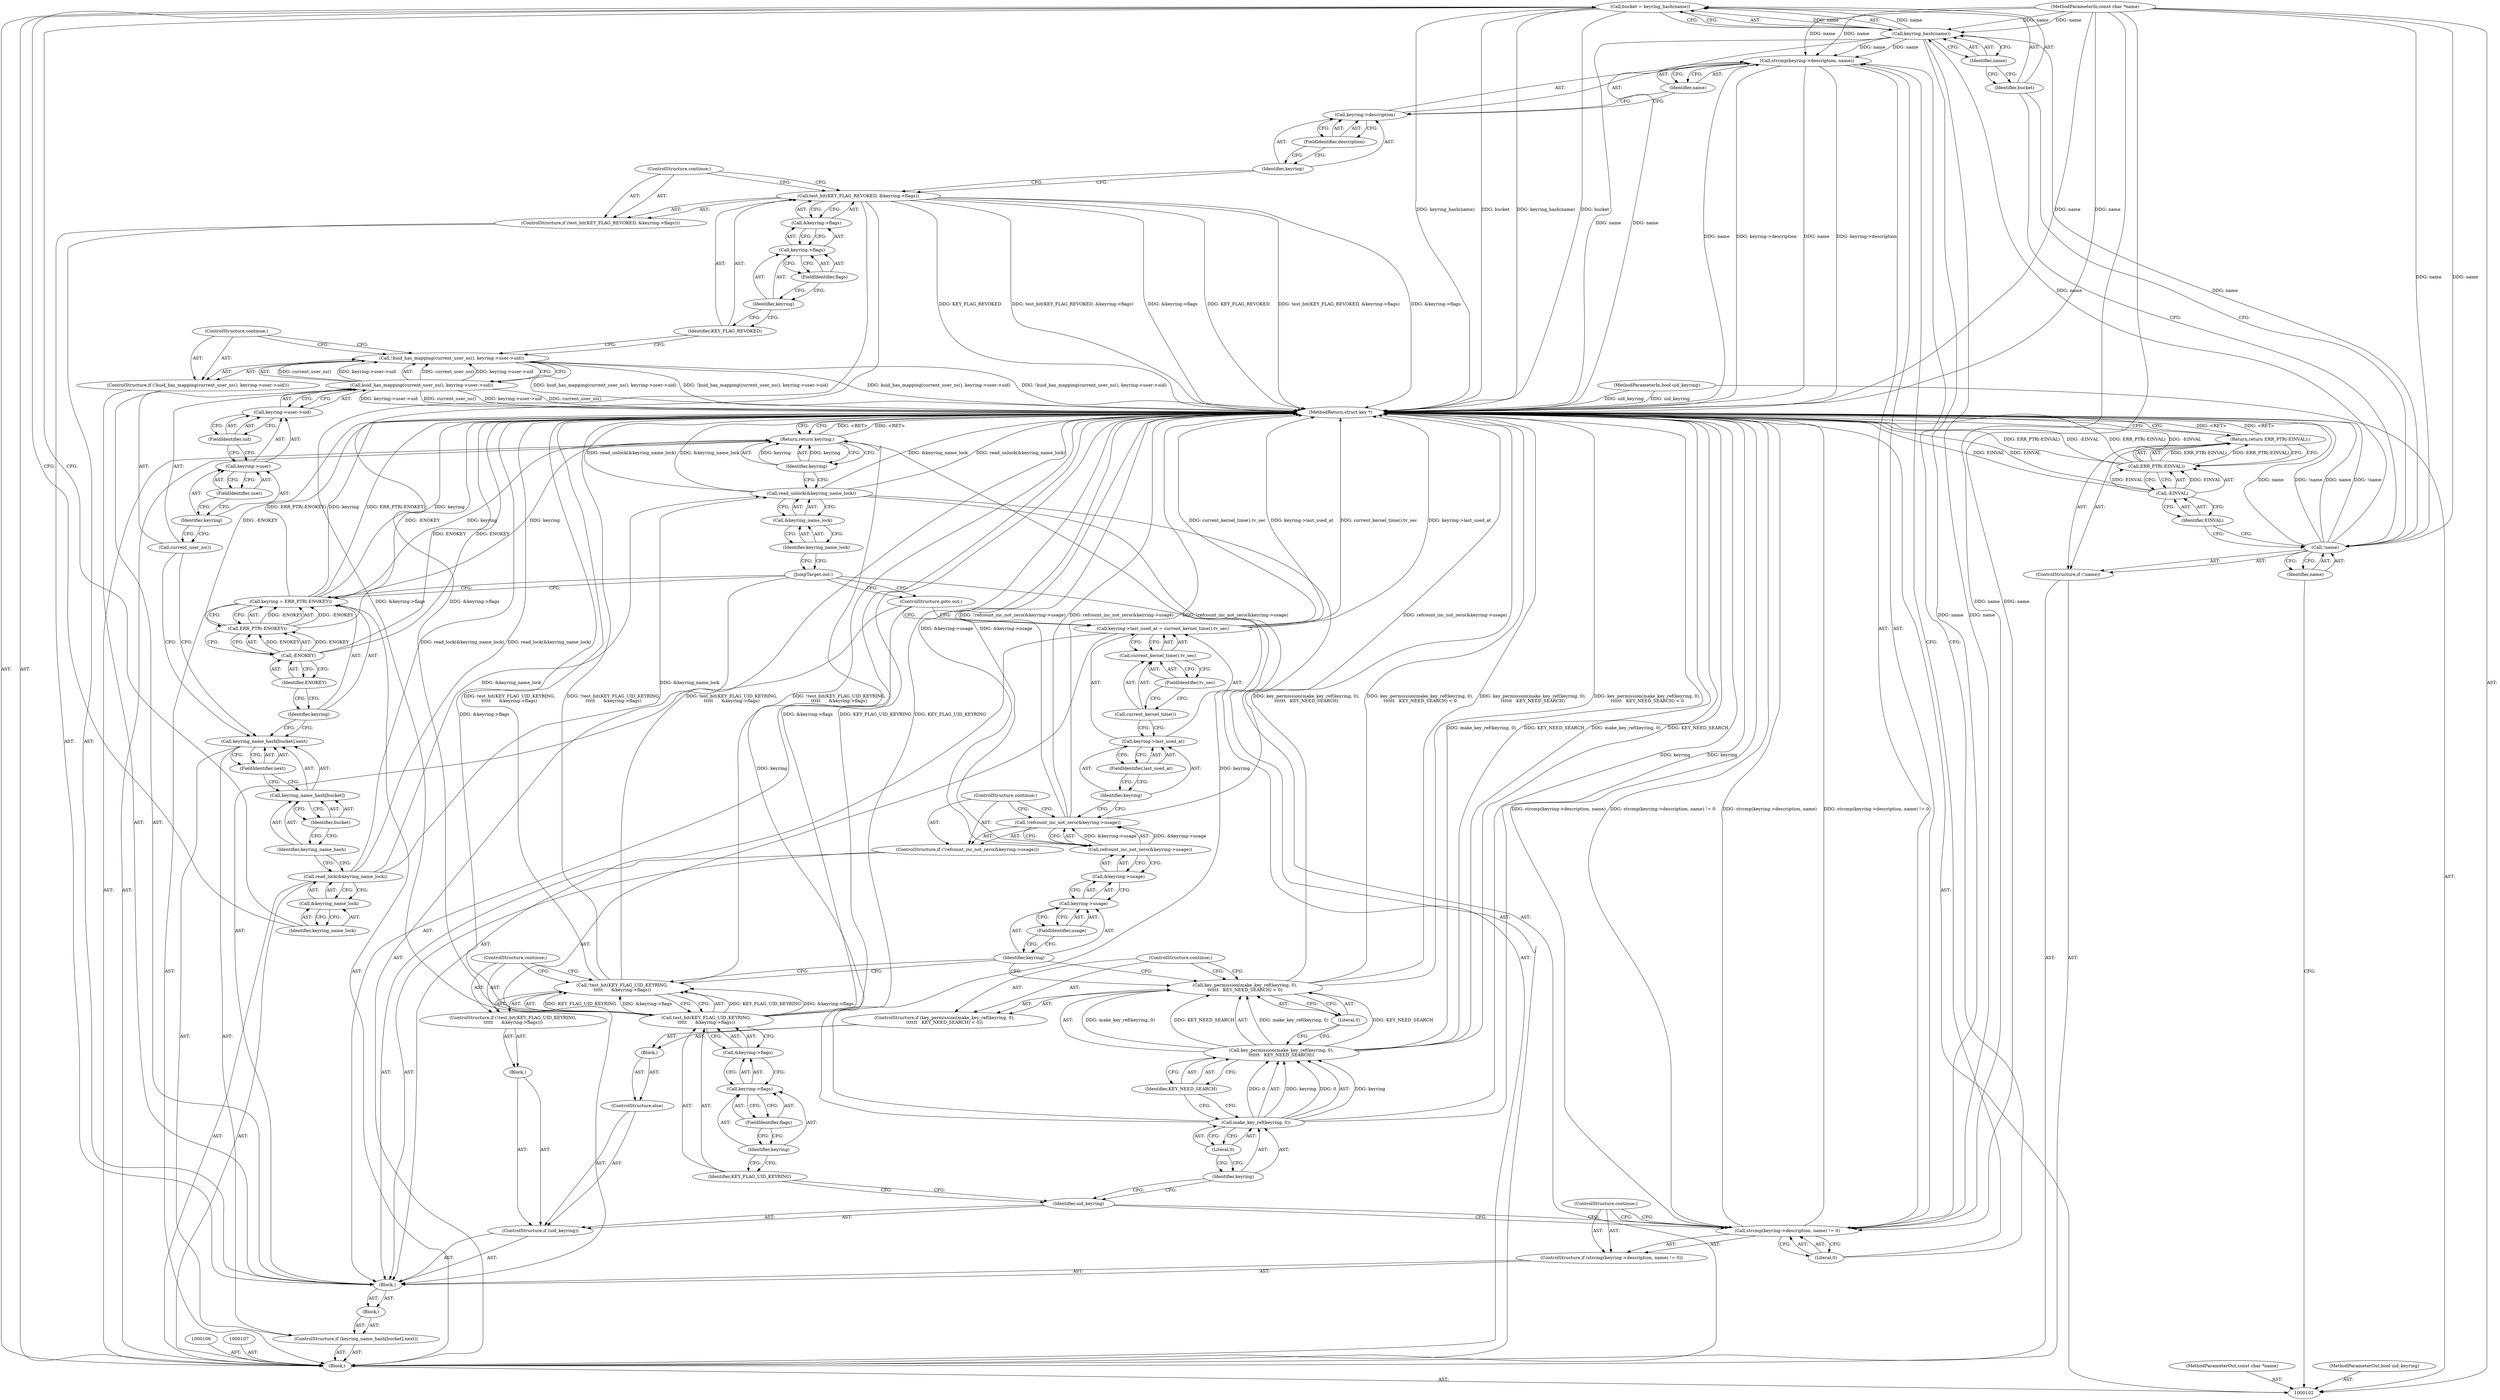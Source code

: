 digraph "0_linux_237bbd29f7a049d310d907f4b2716a7feef9abf3_0" {
"1000115" [label="(Call,bucket = keyring_hash(name))"];
"1000116" [label="(Identifier,bucket)"];
"1000117" [label="(Call,keyring_hash(name))"];
"1000118" [label="(Identifier,name)"];
"1000119" [label="(Call,read_lock(&keyring_name_lock))"];
"1000120" [label="(Call,&keyring_name_lock)"];
"1000121" [label="(Identifier,keyring_name_lock)"];
"1000122" [label="(ControlStructure,if (keyring_name_hash[bucket].next))"];
"1000126" [label="(Identifier,bucket)"];
"1000127" [label="(FieldIdentifier,next)"];
"1000128" [label="(Block,)"];
"1000123" [label="(Call,keyring_name_hash[bucket].next)"];
"1000124" [label="(Call,keyring_name_hash[bucket])"];
"1000125" [label="(Identifier,keyring_name_hash)"];
"1000207" [label="(MethodReturn,struct key *)"];
"1000103" [label="(MethodParameterIn,const char *name)"];
"1000308" [label="(MethodParameterOut,const char *name)"];
"1000104" [label="(MethodParameterIn,bool uid_keyring)"];
"1000309" [label="(MethodParameterOut,bool uid_keyring)"];
"1000129" [label="(Block,)"];
"1000133" [label="(Call,current_user_ns())"];
"1000130" [label="(ControlStructure,if (!kuid_has_mapping(current_user_ns(), keyring->user->uid)))"];
"1000134" [label="(Call,keyring->user->uid)"];
"1000135" [label="(Call,keyring->user)"];
"1000136" [label="(Identifier,keyring)"];
"1000137" [label="(FieldIdentifier,user)"];
"1000138" [label="(FieldIdentifier,uid)"];
"1000131" [label="(Call,!kuid_has_mapping(current_user_ns(), keyring->user->uid))"];
"1000132" [label="(Call,kuid_has_mapping(current_user_ns(), keyring->user->uid))"];
"1000139" [label="(ControlStructure,continue;)"];
"1000142" [label="(Identifier,KEY_FLAG_REVOKED)"];
"1000140" [label="(ControlStructure,if (test_bit(KEY_FLAG_REVOKED, &keyring->flags)))"];
"1000143" [label="(Call,&keyring->flags)"];
"1000144" [label="(Call,keyring->flags)"];
"1000145" [label="(Identifier,keyring)"];
"1000146" [label="(FieldIdentifier,flags)"];
"1000141" [label="(Call,test_bit(KEY_FLAG_REVOKED, &keyring->flags))"];
"1000147" [label="(ControlStructure,continue;)"];
"1000151" [label="(Call,keyring->description)"];
"1000152" [label="(Identifier,keyring)"];
"1000153" [label="(FieldIdentifier,description)"];
"1000154" [label="(Identifier,name)"];
"1000148" [label="(ControlStructure,if (strcmp(keyring->description, name) != 0))"];
"1000155" [label="(Literal,0)"];
"1000149" [label="(Call,strcmp(keyring->description, name) != 0)"];
"1000150" [label="(Call,strcmp(keyring->description, name))"];
"1000156" [label="(ControlStructure,continue;)"];
"1000105" [label="(Block,)"];
"1000159" [label="(Block,)"];
"1000157" [label="(ControlStructure,if (uid_keyring))"];
"1000158" [label="(Identifier,uid_keyring)"];
"1000163" [label="(Identifier,KEY_FLAG_UID_KEYRING)"];
"1000160" [label="(ControlStructure,if (!test_bit(KEY_FLAG_UID_KEYRING,\n\t\t\t\t\t      &keyring->flags)))"];
"1000161" [label="(Call,!test_bit(KEY_FLAG_UID_KEYRING,\n\t\t\t\t\t      &keyring->flags))"];
"1000162" [label="(Call,test_bit(KEY_FLAG_UID_KEYRING,\n\t\t\t\t\t      &keyring->flags))"];
"1000164" [label="(Call,&keyring->flags)"];
"1000165" [label="(Call,keyring->flags)"];
"1000166" [label="(Identifier,keyring)"];
"1000167" [label="(FieldIdentifier,flags)"];
"1000168" [label="(ControlStructure,continue;)"];
"1000170" [label="(Block,)"];
"1000169" [label="(ControlStructure,else)"];
"1000174" [label="(Call,make_key_ref(keyring, 0))"];
"1000175" [label="(Identifier,keyring)"];
"1000171" [label="(ControlStructure,if (key_permission(make_key_ref(keyring, 0),\n\t\t\t\t\t\t   KEY_NEED_SEARCH) < 0))"];
"1000176" [label="(Literal,0)"];
"1000172" [label="(Call,key_permission(make_key_ref(keyring, 0),\n\t\t\t\t\t\t   KEY_NEED_SEARCH) < 0)"];
"1000173" [label="(Call,key_permission(make_key_ref(keyring, 0),\n\t\t\t\t\t\t   KEY_NEED_SEARCH))"];
"1000178" [label="(Literal,0)"];
"1000177" [label="(Identifier,KEY_NEED_SEARCH)"];
"1000179" [label="(ControlStructure,continue;)"];
"1000180" [label="(ControlStructure,if (!refcount_inc_not_zero(&keyring->usage)))"];
"1000183" [label="(Call,&keyring->usage)"];
"1000184" [label="(Call,keyring->usage)"];
"1000185" [label="(Identifier,keyring)"];
"1000186" [label="(FieldIdentifier,usage)"];
"1000181" [label="(Call,!refcount_inc_not_zero(&keyring->usage))"];
"1000182" [label="(Call,refcount_inc_not_zero(&keyring->usage))"];
"1000187" [label="(ControlStructure,continue;)"];
"1000191" [label="(FieldIdentifier,last_used_at)"];
"1000192" [label="(Call,current_kernel_time().tv_sec)"];
"1000193" [label="(Call,current_kernel_time())"];
"1000188" [label="(Call,keyring->last_used_at = current_kernel_time().tv_sec)"];
"1000189" [label="(Call,keyring->last_used_at)"];
"1000190" [label="(Identifier,keyring)"];
"1000194" [label="(FieldIdentifier,tv_sec)"];
"1000195" [label="(ControlStructure,goto out;)"];
"1000196" [label="(Call,keyring = ERR_PTR(-ENOKEY))"];
"1000197" [label="(Identifier,keyring)"];
"1000198" [label="(Call,ERR_PTR(-ENOKEY))"];
"1000199" [label="(Call,-ENOKEY)"];
"1000200" [label="(Identifier,ENOKEY)"];
"1000201" [label="(JumpTarget,out:)"];
"1000202" [label="(Call,read_unlock(&keyring_name_lock))"];
"1000203" [label="(Call,&keyring_name_lock)"];
"1000204" [label="(Identifier,keyring_name_lock)"];
"1000205" [label="(Return,return keyring;)"];
"1000206" [label="(Identifier,keyring)"];
"1000108" [label="(ControlStructure,if (!name))"];
"1000109" [label="(Call,!name)"];
"1000110" [label="(Identifier,name)"];
"1000113" [label="(Call,-EINVAL)"];
"1000114" [label="(Identifier,EINVAL)"];
"1000111" [label="(Return,return ERR_PTR(-EINVAL);)"];
"1000112" [label="(Call,ERR_PTR(-EINVAL))"];
"1000115" -> "1000105"  [label="AST: "];
"1000115" -> "1000117"  [label="CFG: "];
"1000116" -> "1000115"  [label="AST: "];
"1000117" -> "1000115"  [label="AST: "];
"1000121" -> "1000115"  [label="CFG: "];
"1000115" -> "1000207"  [label="DDG: keyring_hash(name)"];
"1000115" -> "1000207"  [label="DDG: bucket"];
"1000117" -> "1000115"  [label="DDG: name"];
"1000116" -> "1000115"  [label="AST: "];
"1000116" -> "1000109"  [label="CFG: "];
"1000118" -> "1000116"  [label="CFG: "];
"1000117" -> "1000115"  [label="AST: "];
"1000117" -> "1000118"  [label="CFG: "];
"1000118" -> "1000117"  [label="AST: "];
"1000115" -> "1000117"  [label="CFG: "];
"1000117" -> "1000207"  [label="DDG: name"];
"1000117" -> "1000115"  [label="DDG: name"];
"1000109" -> "1000117"  [label="DDG: name"];
"1000103" -> "1000117"  [label="DDG: name"];
"1000117" -> "1000149"  [label="DDG: name"];
"1000117" -> "1000150"  [label="DDG: name"];
"1000118" -> "1000117"  [label="AST: "];
"1000118" -> "1000116"  [label="CFG: "];
"1000117" -> "1000118"  [label="CFG: "];
"1000119" -> "1000105"  [label="AST: "];
"1000119" -> "1000120"  [label="CFG: "];
"1000120" -> "1000119"  [label="AST: "];
"1000125" -> "1000119"  [label="CFG: "];
"1000119" -> "1000207"  [label="DDG: read_lock(&keyring_name_lock)"];
"1000119" -> "1000202"  [label="DDG: &keyring_name_lock"];
"1000120" -> "1000119"  [label="AST: "];
"1000120" -> "1000121"  [label="CFG: "];
"1000121" -> "1000120"  [label="AST: "];
"1000119" -> "1000120"  [label="CFG: "];
"1000121" -> "1000120"  [label="AST: "];
"1000121" -> "1000115"  [label="CFG: "];
"1000120" -> "1000121"  [label="CFG: "];
"1000122" -> "1000105"  [label="AST: "];
"1000123" -> "1000122"  [label="AST: "];
"1000128" -> "1000122"  [label="AST: "];
"1000126" -> "1000124"  [label="AST: "];
"1000126" -> "1000125"  [label="CFG: "];
"1000124" -> "1000126"  [label="CFG: "];
"1000127" -> "1000123"  [label="AST: "];
"1000127" -> "1000124"  [label="CFG: "];
"1000123" -> "1000127"  [label="CFG: "];
"1000128" -> "1000122"  [label="AST: "];
"1000129" -> "1000128"  [label="AST: "];
"1000123" -> "1000122"  [label="AST: "];
"1000123" -> "1000127"  [label="CFG: "];
"1000124" -> "1000123"  [label="AST: "];
"1000127" -> "1000123"  [label="AST: "];
"1000133" -> "1000123"  [label="CFG: "];
"1000197" -> "1000123"  [label="CFG: "];
"1000124" -> "1000123"  [label="AST: "];
"1000124" -> "1000126"  [label="CFG: "];
"1000125" -> "1000124"  [label="AST: "];
"1000126" -> "1000124"  [label="AST: "];
"1000127" -> "1000124"  [label="CFG: "];
"1000125" -> "1000124"  [label="AST: "];
"1000125" -> "1000119"  [label="CFG: "];
"1000126" -> "1000125"  [label="CFG: "];
"1000207" -> "1000102"  [label="AST: "];
"1000207" -> "1000111"  [label="CFG: "];
"1000207" -> "1000205"  [label="CFG: "];
"1000111" -> "1000207"  [label="DDG: <RET>"];
"1000205" -> "1000207"  [label="DDG: <RET>"];
"1000162" -> "1000207"  [label="DDG: &keyring->flags"];
"1000162" -> "1000207"  [label="DDG: KEY_FLAG_UID_KEYRING"];
"1000150" -> "1000207"  [label="DDG: keyring->description"];
"1000150" -> "1000207"  [label="DDG: name"];
"1000199" -> "1000207"  [label="DDG: ENOKEY"];
"1000104" -> "1000207"  [label="DDG: uid_keyring"];
"1000181" -> "1000207"  [label="DDG: !refcount_inc_not_zero(&keyring->usage)"];
"1000181" -> "1000207"  [label="DDG: refcount_inc_not_zero(&keyring->usage)"];
"1000149" -> "1000207"  [label="DDG: strcmp(keyring->description, name) != 0"];
"1000149" -> "1000207"  [label="DDG: strcmp(keyring->description, name)"];
"1000117" -> "1000207"  [label="DDG: name"];
"1000141" -> "1000207"  [label="DDG: &keyring->flags"];
"1000141" -> "1000207"  [label="DDG: KEY_FLAG_REVOKED"];
"1000141" -> "1000207"  [label="DDG: test_bit(KEY_FLAG_REVOKED, &keyring->flags)"];
"1000119" -> "1000207"  [label="DDG: read_lock(&keyring_name_lock)"];
"1000115" -> "1000207"  [label="DDG: keyring_hash(name)"];
"1000115" -> "1000207"  [label="DDG: bucket"];
"1000172" -> "1000207"  [label="DDG: key_permission(make_key_ref(keyring, 0),\n\t\t\t\t\t\t   KEY_NEED_SEARCH) < 0"];
"1000172" -> "1000207"  [label="DDG: key_permission(make_key_ref(keyring, 0),\n\t\t\t\t\t\t   KEY_NEED_SEARCH)"];
"1000113" -> "1000207"  [label="DDG: EINVAL"];
"1000188" -> "1000207"  [label="DDG: keyring->last_used_at"];
"1000188" -> "1000207"  [label="DDG: current_kernel_time().tv_sec"];
"1000131" -> "1000207"  [label="DDG: kuid_has_mapping(current_user_ns(), keyring->user->uid)"];
"1000131" -> "1000207"  [label="DDG: !kuid_has_mapping(current_user_ns(), keyring->user->uid)"];
"1000103" -> "1000207"  [label="DDG: name"];
"1000132" -> "1000207"  [label="DDG: keyring->user->uid"];
"1000132" -> "1000207"  [label="DDG: current_user_ns()"];
"1000202" -> "1000207"  [label="DDG: &keyring_name_lock"];
"1000202" -> "1000207"  [label="DDG: read_unlock(&keyring_name_lock)"];
"1000112" -> "1000207"  [label="DDG: ERR_PTR(-EINVAL)"];
"1000112" -> "1000207"  [label="DDG: -EINVAL"];
"1000196" -> "1000207"  [label="DDG: keyring"];
"1000196" -> "1000207"  [label="DDG: ERR_PTR(-ENOKEY)"];
"1000198" -> "1000207"  [label="DDG: -ENOKEY"];
"1000109" -> "1000207"  [label="DDG: name"];
"1000109" -> "1000207"  [label="DDG: !name"];
"1000173" -> "1000207"  [label="DDG: KEY_NEED_SEARCH"];
"1000173" -> "1000207"  [label="DDG: make_key_ref(keyring, 0)"];
"1000161" -> "1000207"  [label="DDG: test_bit(KEY_FLAG_UID_KEYRING,\n\t\t\t\t\t      &keyring->flags)"];
"1000161" -> "1000207"  [label="DDG: !test_bit(KEY_FLAG_UID_KEYRING,\n\t\t\t\t\t      &keyring->flags)"];
"1000182" -> "1000207"  [label="DDG: &keyring->usage"];
"1000174" -> "1000207"  [label="DDG: keyring"];
"1000103" -> "1000102"  [label="AST: "];
"1000103" -> "1000207"  [label="DDG: name"];
"1000103" -> "1000109"  [label="DDG: name"];
"1000103" -> "1000117"  [label="DDG: name"];
"1000103" -> "1000149"  [label="DDG: name"];
"1000103" -> "1000150"  [label="DDG: name"];
"1000308" -> "1000102"  [label="AST: "];
"1000104" -> "1000102"  [label="AST: "];
"1000104" -> "1000207"  [label="DDG: uid_keyring"];
"1000309" -> "1000102"  [label="AST: "];
"1000129" -> "1000128"  [label="AST: "];
"1000130" -> "1000129"  [label="AST: "];
"1000140" -> "1000129"  [label="AST: "];
"1000148" -> "1000129"  [label="AST: "];
"1000157" -> "1000129"  [label="AST: "];
"1000180" -> "1000129"  [label="AST: "];
"1000188" -> "1000129"  [label="AST: "];
"1000195" -> "1000129"  [label="AST: "];
"1000133" -> "1000132"  [label="AST: "];
"1000133" -> "1000123"  [label="CFG: "];
"1000136" -> "1000133"  [label="CFG: "];
"1000130" -> "1000129"  [label="AST: "];
"1000131" -> "1000130"  [label="AST: "];
"1000139" -> "1000130"  [label="AST: "];
"1000134" -> "1000132"  [label="AST: "];
"1000134" -> "1000138"  [label="CFG: "];
"1000135" -> "1000134"  [label="AST: "];
"1000138" -> "1000134"  [label="AST: "];
"1000132" -> "1000134"  [label="CFG: "];
"1000135" -> "1000134"  [label="AST: "];
"1000135" -> "1000137"  [label="CFG: "];
"1000136" -> "1000135"  [label="AST: "];
"1000137" -> "1000135"  [label="AST: "];
"1000138" -> "1000135"  [label="CFG: "];
"1000136" -> "1000135"  [label="AST: "];
"1000136" -> "1000133"  [label="CFG: "];
"1000137" -> "1000136"  [label="CFG: "];
"1000137" -> "1000135"  [label="AST: "];
"1000137" -> "1000136"  [label="CFG: "];
"1000135" -> "1000137"  [label="CFG: "];
"1000138" -> "1000134"  [label="AST: "];
"1000138" -> "1000135"  [label="CFG: "];
"1000134" -> "1000138"  [label="CFG: "];
"1000131" -> "1000130"  [label="AST: "];
"1000131" -> "1000132"  [label="CFG: "];
"1000132" -> "1000131"  [label="AST: "];
"1000139" -> "1000131"  [label="CFG: "];
"1000142" -> "1000131"  [label="CFG: "];
"1000131" -> "1000207"  [label="DDG: kuid_has_mapping(current_user_ns(), keyring->user->uid)"];
"1000131" -> "1000207"  [label="DDG: !kuid_has_mapping(current_user_ns(), keyring->user->uid)"];
"1000132" -> "1000131"  [label="DDG: current_user_ns()"];
"1000132" -> "1000131"  [label="DDG: keyring->user->uid"];
"1000132" -> "1000131"  [label="AST: "];
"1000132" -> "1000134"  [label="CFG: "];
"1000133" -> "1000132"  [label="AST: "];
"1000134" -> "1000132"  [label="AST: "];
"1000131" -> "1000132"  [label="CFG: "];
"1000132" -> "1000207"  [label="DDG: keyring->user->uid"];
"1000132" -> "1000207"  [label="DDG: current_user_ns()"];
"1000132" -> "1000131"  [label="DDG: current_user_ns()"];
"1000132" -> "1000131"  [label="DDG: keyring->user->uid"];
"1000139" -> "1000130"  [label="AST: "];
"1000139" -> "1000131"  [label="CFG: "];
"1000142" -> "1000141"  [label="AST: "];
"1000142" -> "1000131"  [label="CFG: "];
"1000145" -> "1000142"  [label="CFG: "];
"1000140" -> "1000129"  [label="AST: "];
"1000141" -> "1000140"  [label="AST: "];
"1000147" -> "1000140"  [label="AST: "];
"1000143" -> "1000141"  [label="AST: "];
"1000143" -> "1000144"  [label="CFG: "];
"1000144" -> "1000143"  [label="AST: "];
"1000141" -> "1000143"  [label="CFG: "];
"1000144" -> "1000143"  [label="AST: "];
"1000144" -> "1000146"  [label="CFG: "];
"1000145" -> "1000144"  [label="AST: "];
"1000146" -> "1000144"  [label="AST: "];
"1000143" -> "1000144"  [label="CFG: "];
"1000145" -> "1000144"  [label="AST: "];
"1000145" -> "1000142"  [label="CFG: "];
"1000146" -> "1000145"  [label="CFG: "];
"1000146" -> "1000144"  [label="AST: "];
"1000146" -> "1000145"  [label="CFG: "];
"1000144" -> "1000146"  [label="CFG: "];
"1000141" -> "1000140"  [label="AST: "];
"1000141" -> "1000143"  [label="CFG: "];
"1000142" -> "1000141"  [label="AST: "];
"1000143" -> "1000141"  [label="AST: "];
"1000147" -> "1000141"  [label="CFG: "];
"1000152" -> "1000141"  [label="CFG: "];
"1000141" -> "1000207"  [label="DDG: &keyring->flags"];
"1000141" -> "1000207"  [label="DDG: KEY_FLAG_REVOKED"];
"1000141" -> "1000207"  [label="DDG: test_bit(KEY_FLAG_REVOKED, &keyring->flags)"];
"1000141" -> "1000162"  [label="DDG: &keyring->flags"];
"1000147" -> "1000140"  [label="AST: "];
"1000147" -> "1000141"  [label="CFG: "];
"1000151" -> "1000150"  [label="AST: "];
"1000151" -> "1000153"  [label="CFG: "];
"1000152" -> "1000151"  [label="AST: "];
"1000153" -> "1000151"  [label="AST: "];
"1000154" -> "1000151"  [label="CFG: "];
"1000152" -> "1000151"  [label="AST: "];
"1000152" -> "1000141"  [label="CFG: "];
"1000153" -> "1000152"  [label="CFG: "];
"1000153" -> "1000151"  [label="AST: "];
"1000153" -> "1000152"  [label="CFG: "];
"1000151" -> "1000153"  [label="CFG: "];
"1000154" -> "1000150"  [label="AST: "];
"1000154" -> "1000151"  [label="CFG: "];
"1000150" -> "1000154"  [label="CFG: "];
"1000148" -> "1000129"  [label="AST: "];
"1000149" -> "1000148"  [label="AST: "];
"1000156" -> "1000148"  [label="AST: "];
"1000155" -> "1000149"  [label="AST: "];
"1000155" -> "1000150"  [label="CFG: "];
"1000149" -> "1000155"  [label="CFG: "];
"1000149" -> "1000148"  [label="AST: "];
"1000149" -> "1000155"  [label="CFG: "];
"1000150" -> "1000149"  [label="AST: "];
"1000155" -> "1000149"  [label="AST: "];
"1000156" -> "1000149"  [label="CFG: "];
"1000158" -> "1000149"  [label="CFG: "];
"1000149" -> "1000207"  [label="DDG: strcmp(keyring->description, name) != 0"];
"1000149" -> "1000207"  [label="DDG: strcmp(keyring->description, name)"];
"1000117" -> "1000149"  [label="DDG: name"];
"1000103" -> "1000149"  [label="DDG: name"];
"1000150" -> "1000149"  [label="AST: "];
"1000150" -> "1000154"  [label="CFG: "];
"1000151" -> "1000150"  [label="AST: "];
"1000154" -> "1000150"  [label="AST: "];
"1000155" -> "1000150"  [label="CFG: "];
"1000150" -> "1000207"  [label="DDG: keyring->description"];
"1000150" -> "1000207"  [label="DDG: name"];
"1000117" -> "1000150"  [label="DDG: name"];
"1000103" -> "1000150"  [label="DDG: name"];
"1000156" -> "1000148"  [label="AST: "];
"1000156" -> "1000149"  [label="CFG: "];
"1000105" -> "1000102"  [label="AST: "];
"1000106" -> "1000105"  [label="AST: "];
"1000107" -> "1000105"  [label="AST: "];
"1000108" -> "1000105"  [label="AST: "];
"1000115" -> "1000105"  [label="AST: "];
"1000119" -> "1000105"  [label="AST: "];
"1000122" -> "1000105"  [label="AST: "];
"1000196" -> "1000105"  [label="AST: "];
"1000201" -> "1000105"  [label="AST: "];
"1000202" -> "1000105"  [label="AST: "];
"1000205" -> "1000105"  [label="AST: "];
"1000159" -> "1000157"  [label="AST: "];
"1000160" -> "1000159"  [label="AST: "];
"1000157" -> "1000129"  [label="AST: "];
"1000158" -> "1000157"  [label="AST: "];
"1000159" -> "1000157"  [label="AST: "];
"1000169" -> "1000157"  [label="AST: "];
"1000158" -> "1000157"  [label="AST: "];
"1000158" -> "1000149"  [label="CFG: "];
"1000163" -> "1000158"  [label="CFG: "];
"1000175" -> "1000158"  [label="CFG: "];
"1000163" -> "1000162"  [label="AST: "];
"1000163" -> "1000158"  [label="CFG: "];
"1000166" -> "1000163"  [label="CFG: "];
"1000160" -> "1000159"  [label="AST: "];
"1000161" -> "1000160"  [label="AST: "];
"1000168" -> "1000160"  [label="AST: "];
"1000161" -> "1000160"  [label="AST: "];
"1000161" -> "1000162"  [label="CFG: "];
"1000162" -> "1000161"  [label="AST: "];
"1000168" -> "1000161"  [label="CFG: "];
"1000185" -> "1000161"  [label="CFG: "];
"1000161" -> "1000207"  [label="DDG: test_bit(KEY_FLAG_UID_KEYRING,\n\t\t\t\t\t      &keyring->flags)"];
"1000161" -> "1000207"  [label="DDG: !test_bit(KEY_FLAG_UID_KEYRING,\n\t\t\t\t\t      &keyring->flags)"];
"1000162" -> "1000161"  [label="DDG: KEY_FLAG_UID_KEYRING"];
"1000162" -> "1000161"  [label="DDG: &keyring->flags"];
"1000162" -> "1000161"  [label="AST: "];
"1000162" -> "1000164"  [label="CFG: "];
"1000163" -> "1000162"  [label="AST: "];
"1000164" -> "1000162"  [label="AST: "];
"1000161" -> "1000162"  [label="CFG: "];
"1000162" -> "1000207"  [label="DDG: &keyring->flags"];
"1000162" -> "1000207"  [label="DDG: KEY_FLAG_UID_KEYRING"];
"1000162" -> "1000161"  [label="DDG: KEY_FLAG_UID_KEYRING"];
"1000162" -> "1000161"  [label="DDG: &keyring->flags"];
"1000141" -> "1000162"  [label="DDG: &keyring->flags"];
"1000164" -> "1000162"  [label="AST: "];
"1000164" -> "1000165"  [label="CFG: "];
"1000165" -> "1000164"  [label="AST: "];
"1000162" -> "1000164"  [label="CFG: "];
"1000165" -> "1000164"  [label="AST: "];
"1000165" -> "1000167"  [label="CFG: "];
"1000166" -> "1000165"  [label="AST: "];
"1000167" -> "1000165"  [label="AST: "];
"1000164" -> "1000165"  [label="CFG: "];
"1000166" -> "1000165"  [label="AST: "];
"1000166" -> "1000163"  [label="CFG: "];
"1000167" -> "1000166"  [label="CFG: "];
"1000167" -> "1000165"  [label="AST: "];
"1000167" -> "1000166"  [label="CFG: "];
"1000165" -> "1000167"  [label="CFG: "];
"1000168" -> "1000160"  [label="AST: "];
"1000168" -> "1000161"  [label="CFG: "];
"1000170" -> "1000169"  [label="AST: "];
"1000171" -> "1000170"  [label="AST: "];
"1000169" -> "1000157"  [label="AST: "];
"1000170" -> "1000169"  [label="AST: "];
"1000174" -> "1000173"  [label="AST: "];
"1000174" -> "1000176"  [label="CFG: "];
"1000175" -> "1000174"  [label="AST: "];
"1000176" -> "1000174"  [label="AST: "];
"1000177" -> "1000174"  [label="CFG: "];
"1000174" -> "1000207"  [label="DDG: keyring"];
"1000174" -> "1000173"  [label="DDG: keyring"];
"1000174" -> "1000173"  [label="DDG: 0"];
"1000174" -> "1000205"  [label="DDG: keyring"];
"1000175" -> "1000174"  [label="AST: "];
"1000175" -> "1000158"  [label="CFG: "];
"1000176" -> "1000175"  [label="CFG: "];
"1000171" -> "1000170"  [label="AST: "];
"1000172" -> "1000171"  [label="AST: "];
"1000179" -> "1000171"  [label="AST: "];
"1000176" -> "1000174"  [label="AST: "];
"1000176" -> "1000175"  [label="CFG: "];
"1000174" -> "1000176"  [label="CFG: "];
"1000172" -> "1000171"  [label="AST: "];
"1000172" -> "1000178"  [label="CFG: "];
"1000173" -> "1000172"  [label="AST: "];
"1000178" -> "1000172"  [label="AST: "];
"1000179" -> "1000172"  [label="CFG: "];
"1000185" -> "1000172"  [label="CFG: "];
"1000172" -> "1000207"  [label="DDG: key_permission(make_key_ref(keyring, 0),\n\t\t\t\t\t\t   KEY_NEED_SEARCH) < 0"];
"1000172" -> "1000207"  [label="DDG: key_permission(make_key_ref(keyring, 0),\n\t\t\t\t\t\t   KEY_NEED_SEARCH)"];
"1000173" -> "1000172"  [label="DDG: make_key_ref(keyring, 0)"];
"1000173" -> "1000172"  [label="DDG: KEY_NEED_SEARCH"];
"1000173" -> "1000172"  [label="AST: "];
"1000173" -> "1000177"  [label="CFG: "];
"1000174" -> "1000173"  [label="AST: "];
"1000177" -> "1000173"  [label="AST: "];
"1000178" -> "1000173"  [label="CFG: "];
"1000173" -> "1000207"  [label="DDG: KEY_NEED_SEARCH"];
"1000173" -> "1000207"  [label="DDG: make_key_ref(keyring, 0)"];
"1000173" -> "1000172"  [label="DDG: make_key_ref(keyring, 0)"];
"1000173" -> "1000172"  [label="DDG: KEY_NEED_SEARCH"];
"1000174" -> "1000173"  [label="DDG: keyring"];
"1000174" -> "1000173"  [label="DDG: 0"];
"1000178" -> "1000172"  [label="AST: "];
"1000178" -> "1000173"  [label="CFG: "];
"1000172" -> "1000178"  [label="CFG: "];
"1000177" -> "1000173"  [label="AST: "];
"1000177" -> "1000174"  [label="CFG: "];
"1000173" -> "1000177"  [label="CFG: "];
"1000179" -> "1000171"  [label="AST: "];
"1000179" -> "1000172"  [label="CFG: "];
"1000180" -> "1000129"  [label="AST: "];
"1000181" -> "1000180"  [label="AST: "];
"1000187" -> "1000180"  [label="AST: "];
"1000183" -> "1000182"  [label="AST: "];
"1000183" -> "1000184"  [label="CFG: "];
"1000184" -> "1000183"  [label="AST: "];
"1000182" -> "1000183"  [label="CFG: "];
"1000184" -> "1000183"  [label="AST: "];
"1000184" -> "1000186"  [label="CFG: "];
"1000185" -> "1000184"  [label="AST: "];
"1000186" -> "1000184"  [label="AST: "];
"1000183" -> "1000184"  [label="CFG: "];
"1000185" -> "1000184"  [label="AST: "];
"1000185" -> "1000161"  [label="CFG: "];
"1000185" -> "1000172"  [label="CFG: "];
"1000186" -> "1000185"  [label="CFG: "];
"1000186" -> "1000184"  [label="AST: "];
"1000186" -> "1000185"  [label="CFG: "];
"1000184" -> "1000186"  [label="CFG: "];
"1000181" -> "1000180"  [label="AST: "];
"1000181" -> "1000182"  [label="CFG: "];
"1000182" -> "1000181"  [label="AST: "];
"1000187" -> "1000181"  [label="CFG: "];
"1000190" -> "1000181"  [label="CFG: "];
"1000181" -> "1000207"  [label="DDG: !refcount_inc_not_zero(&keyring->usage)"];
"1000181" -> "1000207"  [label="DDG: refcount_inc_not_zero(&keyring->usage)"];
"1000182" -> "1000181"  [label="DDG: &keyring->usage"];
"1000182" -> "1000181"  [label="AST: "];
"1000182" -> "1000183"  [label="CFG: "];
"1000183" -> "1000182"  [label="AST: "];
"1000181" -> "1000182"  [label="CFG: "];
"1000182" -> "1000207"  [label="DDG: &keyring->usage"];
"1000182" -> "1000181"  [label="DDG: &keyring->usage"];
"1000187" -> "1000180"  [label="AST: "];
"1000187" -> "1000181"  [label="CFG: "];
"1000191" -> "1000189"  [label="AST: "];
"1000191" -> "1000190"  [label="CFG: "];
"1000189" -> "1000191"  [label="CFG: "];
"1000192" -> "1000188"  [label="AST: "];
"1000192" -> "1000194"  [label="CFG: "];
"1000193" -> "1000192"  [label="AST: "];
"1000194" -> "1000192"  [label="AST: "];
"1000188" -> "1000192"  [label="CFG: "];
"1000193" -> "1000192"  [label="AST: "];
"1000193" -> "1000189"  [label="CFG: "];
"1000194" -> "1000193"  [label="CFG: "];
"1000188" -> "1000129"  [label="AST: "];
"1000188" -> "1000192"  [label="CFG: "];
"1000189" -> "1000188"  [label="AST: "];
"1000192" -> "1000188"  [label="AST: "];
"1000195" -> "1000188"  [label="CFG: "];
"1000188" -> "1000207"  [label="DDG: keyring->last_used_at"];
"1000188" -> "1000207"  [label="DDG: current_kernel_time().tv_sec"];
"1000189" -> "1000188"  [label="AST: "];
"1000189" -> "1000191"  [label="CFG: "];
"1000190" -> "1000189"  [label="AST: "];
"1000191" -> "1000189"  [label="AST: "];
"1000193" -> "1000189"  [label="CFG: "];
"1000190" -> "1000189"  [label="AST: "];
"1000190" -> "1000181"  [label="CFG: "];
"1000191" -> "1000190"  [label="CFG: "];
"1000194" -> "1000192"  [label="AST: "];
"1000194" -> "1000193"  [label="CFG: "];
"1000192" -> "1000194"  [label="CFG: "];
"1000195" -> "1000129"  [label="AST: "];
"1000195" -> "1000188"  [label="CFG: "];
"1000201" -> "1000195"  [label="CFG: "];
"1000196" -> "1000105"  [label="AST: "];
"1000196" -> "1000198"  [label="CFG: "];
"1000197" -> "1000196"  [label="AST: "];
"1000198" -> "1000196"  [label="AST: "];
"1000201" -> "1000196"  [label="CFG: "];
"1000196" -> "1000207"  [label="DDG: keyring"];
"1000196" -> "1000207"  [label="DDG: ERR_PTR(-ENOKEY)"];
"1000198" -> "1000196"  [label="DDG: -ENOKEY"];
"1000196" -> "1000205"  [label="DDG: keyring"];
"1000197" -> "1000196"  [label="AST: "];
"1000197" -> "1000123"  [label="CFG: "];
"1000200" -> "1000197"  [label="CFG: "];
"1000198" -> "1000196"  [label="AST: "];
"1000198" -> "1000199"  [label="CFG: "];
"1000199" -> "1000198"  [label="AST: "];
"1000196" -> "1000198"  [label="CFG: "];
"1000198" -> "1000207"  [label="DDG: -ENOKEY"];
"1000198" -> "1000196"  [label="DDG: -ENOKEY"];
"1000199" -> "1000198"  [label="DDG: ENOKEY"];
"1000199" -> "1000198"  [label="AST: "];
"1000199" -> "1000200"  [label="CFG: "];
"1000200" -> "1000199"  [label="AST: "];
"1000198" -> "1000199"  [label="CFG: "];
"1000199" -> "1000207"  [label="DDG: ENOKEY"];
"1000199" -> "1000198"  [label="DDG: ENOKEY"];
"1000200" -> "1000199"  [label="AST: "];
"1000200" -> "1000197"  [label="CFG: "];
"1000199" -> "1000200"  [label="CFG: "];
"1000201" -> "1000105"  [label="AST: "];
"1000201" -> "1000196"  [label="CFG: "];
"1000201" -> "1000195"  [label="CFG: "];
"1000204" -> "1000201"  [label="CFG: "];
"1000202" -> "1000105"  [label="AST: "];
"1000202" -> "1000203"  [label="CFG: "];
"1000203" -> "1000202"  [label="AST: "];
"1000206" -> "1000202"  [label="CFG: "];
"1000202" -> "1000207"  [label="DDG: &keyring_name_lock"];
"1000202" -> "1000207"  [label="DDG: read_unlock(&keyring_name_lock)"];
"1000119" -> "1000202"  [label="DDG: &keyring_name_lock"];
"1000203" -> "1000202"  [label="AST: "];
"1000203" -> "1000204"  [label="CFG: "];
"1000204" -> "1000203"  [label="AST: "];
"1000202" -> "1000203"  [label="CFG: "];
"1000204" -> "1000203"  [label="AST: "];
"1000204" -> "1000201"  [label="CFG: "];
"1000203" -> "1000204"  [label="CFG: "];
"1000205" -> "1000105"  [label="AST: "];
"1000205" -> "1000206"  [label="CFG: "];
"1000206" -> "1000205"  [label="AST: "];
"1000207" -> "1000205"  [label="CFG: "];
"1000205" -> "1000207"  [label="DDG: <RET>"];
"1000206" -> "1000205"  [label="DDG: keyring"];
"1000196" -> "1000205"  [label="DDG: keyring"];
"1000174" -> "1000205"  [label="DDG: keyring"];
"1000206" -> "1000205"  [label="AST: "];
"1000206" -> "1000202"  [label="CFG: "];
"1000205" -> "1000206"  [label="CFG: "];
"1000206" -> "1000205"  [label="DDG: keyring"];
"1000108" -> "1000105"  [label="AST: "];
"1000109" -> "1000108"  [label="AST: "];
"1000111" -> "1000108"  [label="AST: "];
"1000109" -> "1000108"  [label="AST: "];
"1000109" -> "1000110"  [label="CFG: "];
"1000110" -> "1000109"  [label="AST: "];
"1000114" -> "1000109"  [label="CFG: "];
"1000116" -> "1000109"  [label="CFG: "];
"1000109" -> "1000207"  [label="DDG: name"];
"1000109" -> "1000207"  [label="DDG: !name"];
"1000103" -> "1000109"  [label="DDG: name"];
"1000109" -> "1000117"  [label="DDG: name"];
"1000110" -> "1000109"  [label="AST: "];
"1000110" -> "1000102"  [label="CFG: "];
"1000109" -> "1000110"  [label="CFG: "];
"1000113" -> "1000112"  [label="AST: "];
"1000113" -> "1000114"  [label="CFG: "];
"1000114" -> "1000113"  [label="AST: "];
"1000112" -> "1000113"  [label="CFG: "];
"1000113" -> "1000207"  [label="DDG: EINVAL"];
"1000113" -> "1000112"  [label="DDG: EINVAL"];
"1000114" -> "1000113"  [label="AST: "];
"1000114" -> "1000109"  [label="CFG: "];
"1000113" -> "1000114"  [label="CFG: "];
"1000111" -> "1000108"  [label="AST: "];
"1000111" -> "1000112"  [label="CFG: "];
"1000112" -> "1000111"  [label="AST: "];
"1000207" -> "1000111"  [label="CFG: "];
"1000111" -> "1000207"  [label="DDG: <RET>"];
"1000112" -> "1000111"  [label="DDG: ERR_PTR(-EINVAL)"];
"1000112" -> "1000111"  [label="AST: "];
"1000112" -> "1000113"  [label="CFG: "];
"1000113" -> "1000112"  [label="AST: "];
"1000111" -> "1000112"  [label="CFG: "];
"1000112" -> "1000207"  [label="DDG: ERR_PTR(-EINVAL)"];
"1000112" -> "1000207"  [label="DDG: -EINVAL"];
"1000112" -> "1000111"  [label="DDG: ERR_PTR(-EINVAL)"];
"1000113" -> "1000112"  [label="DDG: EINVAL"];
}
